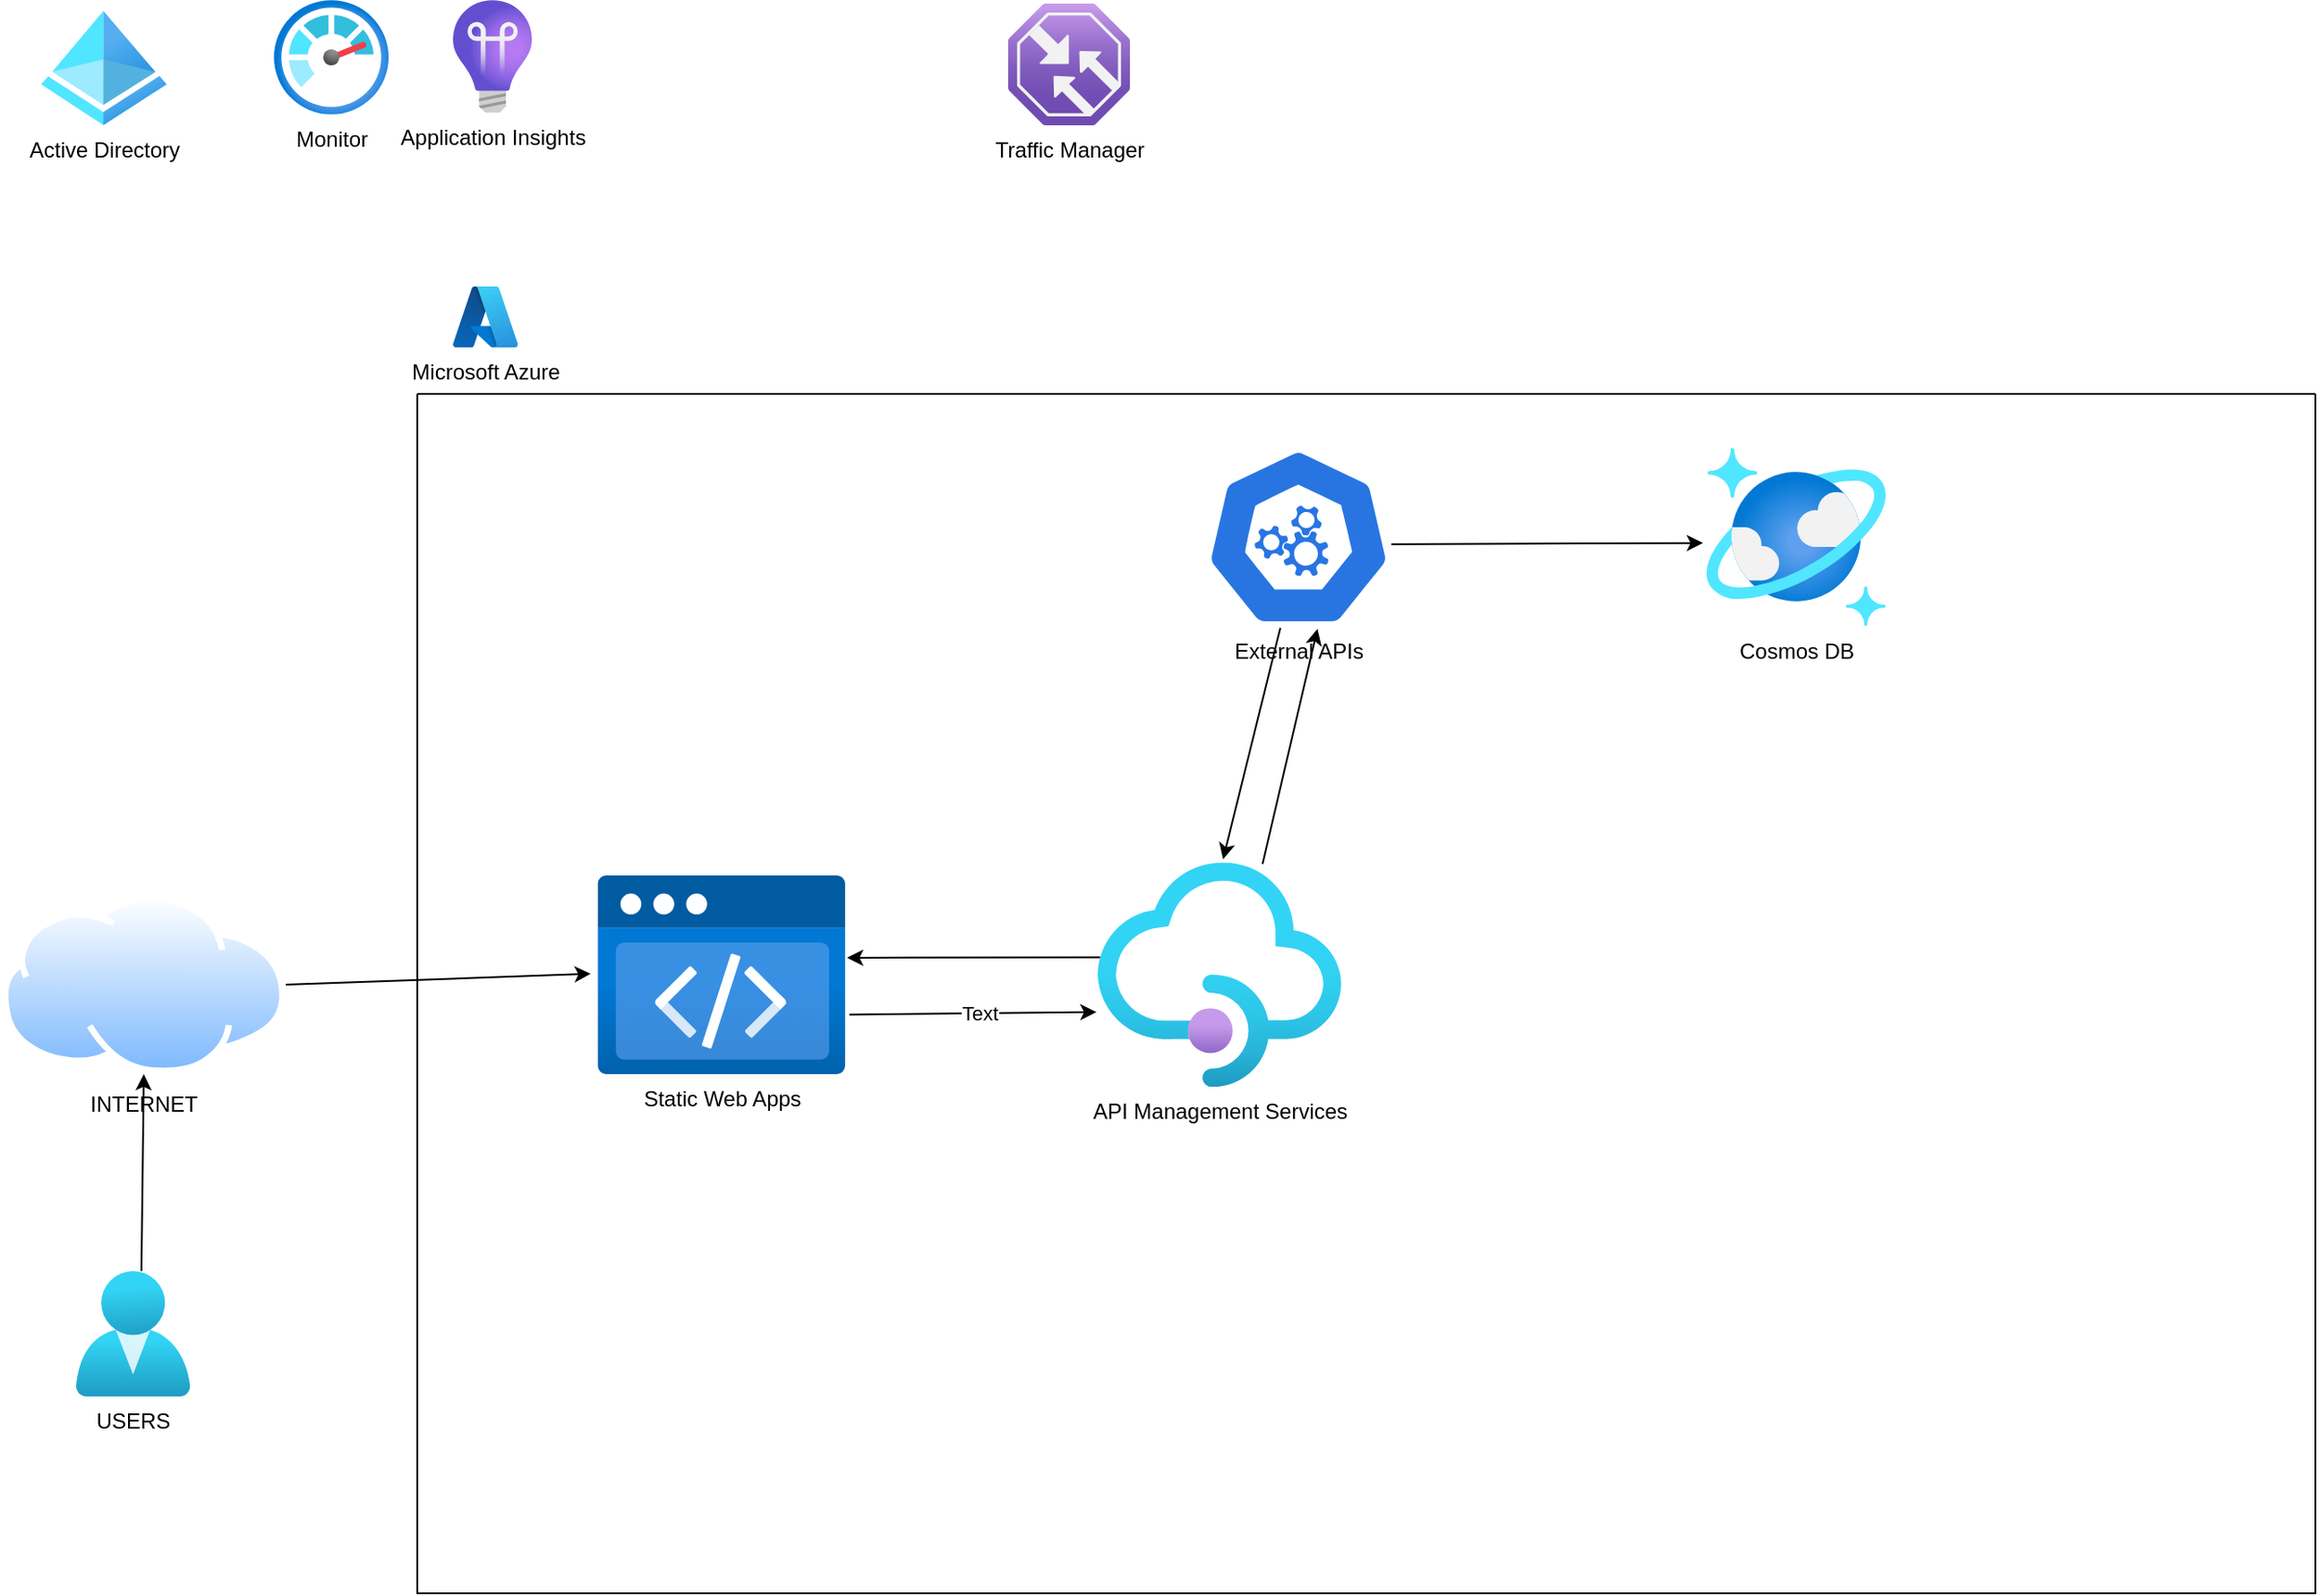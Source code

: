 <mxfile version="24.4.4" type="github">
  <diagram name="Page-1" id="QUVtBg7HtDCEn38X-sOf">
    <mxGraphModel dx="2074" dy="1132" grid="1" gridSize="10" guides="1" tooltips="1" connect="1" arrows="1" fold="1" page="1" pageScale="1" pageWidth="850" pageHeight="1100" math="0" shadow="0">
      <root>
        <mxCell id="0" />
        <mxCell id="1" parent="0" />
        <mxCell id="htvBf0wujYmKUNViWwa_-4" value="Traffic Manager" style="image;aspect=fixed;html=1;points=[];align=center;fontSize=12;image=img/lib/azure2/networking/Traffic_Manager_Profiles.svg;" vertex="1" parent="1">
          <mxGeometry x="640" y="22" width="68" height="68" as="geometry" />
        </mxCell>
        <mxCell id="htvBf0wujYmKUNViWwa_-5" value="Monitor" style="image;aspect=fixed;html=1;points=[];align=center;fontSize=12;image=img/lib/azure2/management_governance/Monitor.svg;" vertex="1" parent="1">
          <mxGeometry x="230" y="20" width="64" height="64" as="geometry" />
        </mxCell>
        <mxCell id="htvBf0wujYmKUNViWwa_-6" value="Application Insights" style="image;aspect=fixed;html=1;points=[];align=center;fontSize=12;image=img/lib/azure2/devops/Application_Insights.svg;" vertex="1" parent="1">
          <mxGeometry x="330" y="20" width="44" height="63" as="geometry" />
        </mxCell>
        <mxCell id="htvBf0wujYmKUNViWwa_-7" value="Active Directory" style="image;aspect=fixed;html=1;points=[];align=center;fontSize=12;image=img/lib/azure2/identity/Azure_Active_Directory.svg;" vertex="1" parent="1">
          <mxGeometry x="100" y="26" width="70" height="64" as="geometry" />
        </mxCell>
        <object label="USERS" id="htvBf0wujYmKUNViWwa_-8">
          <mxCell style="image;aspect=fixed;html=1;points=[];align=center;fontSize=12;image=img/lib/azure2/identity/Users.svg;" vertex="1" parent="1">
            <mxGeometry x="119.3" y="730" width="64" height="70" as="geometry" />
          </mxCell>
        </object>
        <mxCell id="htvBf0wujYmKUNViWwa_-10" value="" style="swimlane;startSize=0;" vertex="1" parent="1">
          <mxGeometry x="310" y="240" width="1060" height="670" as="geometry" />
        </mxCell>
        <mxCell id="htvBf0wujYmKUNViWwa_-3" value="Static Web Apps" style="image;aspect=fixed;html=1;points=[];align=center;fontSize=12;image=img/lib/azure2/preview/Static_Apps.svg;" vertex="1" parent="htvBf0wujYmKUNViWwa_-10">
          <mxGeometry x="100" y="269" width="139.78" height="111" as="geometry" />
        </mxCell>
        <mxCell id="htvBf0wujYmKUNViWwa_-2" value="API Management Services" style="image;aspect=fixed;html=1;points=[];align=center;fontSize=12;image=img/lib/azure2/app_services/API_Management_Services.svg;" vertex="1" parent="htvBf0wujYmKUNViWwa_-10">
          <mxGeometry x="380" y="261.75" width="135.96" height="125.5" as="geometry" />
        </mxCell>
        <mxCell id="htvBf0wujYmKUNViWwa_-17" value="External APIs" style="aspect=fixed;sketch=0;html=1;dashed=0;whitespace=wrap;verticalLabelPosition=bottom;verticalAlign=top;fillColor=#2875E2;strokeColor=#ffffff;points=[[0.005,0.63,0],[0.1,0.2,0],[0.9,0.2,0],[0.5,0,0],[0.995,0.63,0],[0.72,0.99,0],[0.5,1,0],[0.28,0.99,0]];shape=mxgraph.kubernetes.icon2;prIcon=api" vertex="1" parent="htvBf0wujYmKUNViWwa_-10">
          <mxGeometry x="440" y="30" width="104.17" height="100" as="geometry" />
        </mxCell>
        <mxCell id="htvBf0wujYmKUNViWwa_-1" value="Cosmos DB" style="image;aspect=fixed;html=1;points=[];align=center;fontSize=12;image=img/lib/azure2/databases/Azure_Cosmos_DB.svg;" vertex="1" parent="htvBf0wujYmKUNViWwa_-10">
          <mxGeometry x="720" y="30" width="100" height="100" as="geometry" />
        </mxCell>
        <mxCell id="htvBf0wujYmKUNViWwa_-20" value="" style="endArrow=classic;html=1;rounded=0;entryX=-0.02;entryY=0.533;entryDx=0;entryDy=0;entryPerimeter=0;exitX=0.998;exitY=0.54;exitDx=0;exitDy=0;exitPerimeter=0;" edge="1" parent="htvBf0wujYmKUNViWwa_-10" source="htvBf0wujYmKUNViWwa_-17" target="htvBf0wujYmKUNViWwa_-1">
          <mxGeometry width="50" height="50" relative="1" as="geometry">
            <mxPoint x="90" y="360" as="sourcePoint" />
            <mxPoint x="140" y="310" as="targetPoint" />
          </mxGeometry>
        </mxCell>
        <mxCell id="htvBf0wujYmKUNViWwa_-21" value="" style="endArrow=classic;html=1;rounded=0;exitX=0.677;exitY=0.007;exitDx=0;exitDy=0;exitPerimeter=0;entryX=0.602;entryY=1.013;entryDx=0;entryDy=0;entryPerimeter=0;" edge="1" parent="htvBf0wujYmKUNViWwa_-10" source="htvBf0wujYmKUNViWwa_-2" target="htvBf0wujYmKUNViWwa_-17">
          <mxGeometry width="50" height="50" relative="1" as="geometry">
            <mxPoint x="90" y="360" as="sourcePoint" />
            <mxPoint x="140" y="310" as="targetPoint" />
          </mxGeometry>
        </mxCell>
        <mxCell id="htvBf0wujYmKUNViWwa_-22" value="" style="endArrow=classic;html=1;rounded=0;exitX=0.403;exitY=1.007;exitDx=0;exitDy=0;exitPerimeter=0;" edge="1" parent="htvBf0wujYmKUNViWwa_-10" source="htvBf0wujYmKUNViWwa_-17">
          <mxGeometry width="50" height="50" relative="1" as="geometry">
            <mxPoint x="90" y="360" as="sourcePoint" />
            <mxPoint x="450" y="260" as="targetPoint" />
          </mxGeometry>
        </mxCell>
        <mxCell id="htvBf0wujYmKUNViWwa_-23" value="" style="endArrow=classic;html=1;rounded=0;exitX=1.011;exitY=0.7;exitDx=0;exitDy=0;exitPerimeter=0;entryX=-0.005;entryY=0.666;entryDx=0;entryDy=0;entryPerimeter=0;" edge="1" parent="htvBf0wujYmKUNViWwa_-10" source="htvBf0wujYmKUNViWwa_-3" target="htvBf0wujYmKUNViWwa_-2">
          <mxGeometry width="50" height="50" relative="1" as="geometry">
            <mxPoint x="90" y="360" as="sourcePoint" />
            <mxPoint x="140" y="310" as="targetPoint" />
          </mxGeometry>
        </mxCell>
        <mxCell id="htvBf0wujYmKUNViWwa_-25" value="Text" style="edgeLabel;html=1;align=center;verticalAlign=middle;resizable=0;points=[];" vertex="1" connectable="0" parent="htvBf0wujYmKUNViWwa_-23">
          <mxGeometry x="0.053" y="-1" relative="1" as="geometry">
            <mxPoint as="offset" />
          </mxGeometry>
        </mxCell>
        <mxCell id="htvBf0wujYmKUNViWwa_-26" value="Text" style="edgeLabel;html=1;align=center;verticalAlign=middle;resizable=0;points=[];" vertex="1" connectable="0" parent="htvBf0wujYmKUNViWwa_-23">
          <mxGeometry x="0.053" relative="1" as="geometry">
            <mxPoint as="offset" />
          </mxGeometry>
        </mxCell>
        <mxCell id="htvBf0wujYmKUNViWwa_-24" value="" style="endArrow=classic;html=1;rounded=0;exitX=0.01;exitY=0.422;exitDx=0;exitDy=0;exitPerimeter=0;" edge="1" parent="htvBf0wujYmKUNViWwa_-10" source="htvBf0wujYmKUNViWwa_-2">
          <mxGeometry width="50" height="50" relative="1" as="geometry">
            <mxPoint x="90" y="360" as="sourcePoint" />
            <mxPoint x="240" y="315" as="targetPoint" />
          </mxGeometry>
        </mxCell>
        <mxCell id="htvBf0wujYmKUNViWwa_-11" value="Microsoft Azure" style="image;aspect=fixed;html=1;points=[];align=center;fontSize=12;image=img/lib/azure2/other/Azure_A.svg;" vertex="1" parent="1">
          <mxGeometry x="330" y="180" width="36.18" height="34.12" as="geometry" />
        </mxCell>
        <mxCell id="htvBf0wujYmKUNViWwa_-12" value="INTERNET" style="image;aspect=fixed;perimeter=ellipsePerimeter;html=1;align=center;shadow=0;dashed=0;spacingTop=3;image=img/lib/active_directory/internet_cloud.svg;" vertex="1" parent="1">
          <mxGeometry x="77.94" y="520" width="158.73" height="100" as="geometry" />
        </mxCell>
        <mxCell id="htvBf0wujYmKUNViWwa_-14" value="" style="endArrow=classic;html=1;rounded=0;exitX=0.573;exitY=0;exitDx=0;exitDy=0;exitPerimeter=0;entryX=0.5;entryY=1;entryDx=0;entryDy=0;" edge="1" parent="1" source="htvBf0wujYmKUNViWwa_-8" target="htvBf0wujYmKUNViWwa_-12">
          <mxGeometry width="50" height="50" relative="1" as="geometry">
            <mxPoint x="400" y="500" as="sourcePoint" />
            <mxPoint x="450" y="450" as="targetPoint" />
          </mxGeometry>
        </mxCell>
        <mxCell id="htvBf0wujYmKUNViWwa_-15" value="" style="endArrow=classic;html=1;rounded=0;exitX=1;exitY=0.5;exitDx=0;exitDy=0;entryX=-0.022;entryY=0.495;entryDx=0;entryDy=0;entryPerimeter=0;" edge="1" parent="1" source="htvBf0wujYmKUNViWwa_-12" target="htvBf0wujYmKUNViWwa_-3">
          <mxGeometry width="50" height="50" relative="1" as="geometry">
            <mxPoint x="400" y="500" as="sourcePoint" />
            <mxPoint x="450" y="450" as="targetPoint" />
          </mxGeometry>
        </mxCell>
      </root>
    </mxGraphModel>
  </diagram>
</mxfile>
